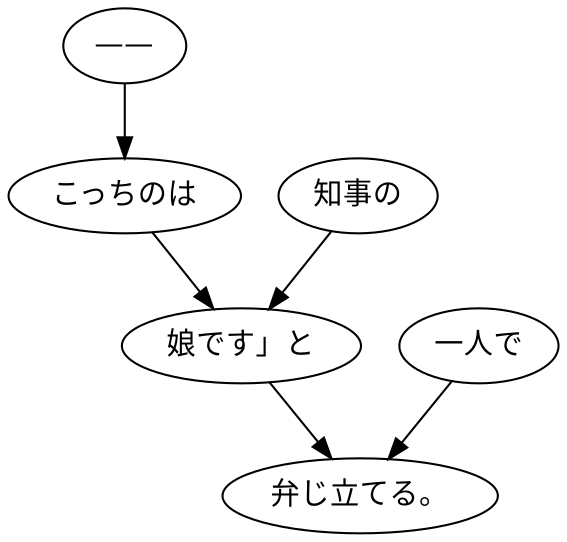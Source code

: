 digraph graph9033 {
	node0 [label="——"];
	node1 [label="こっちのは"];
	node2 [label="知事の"];
	node3 [label="娘です」と"];
	node4 [label="一人で"];
	node5 [label="弁じ立てる。"];
	node0 -> node1;
	node1 -> node3;
	node2 -> node3;
	node3 -> node5;
	node4 -> node5;
}
